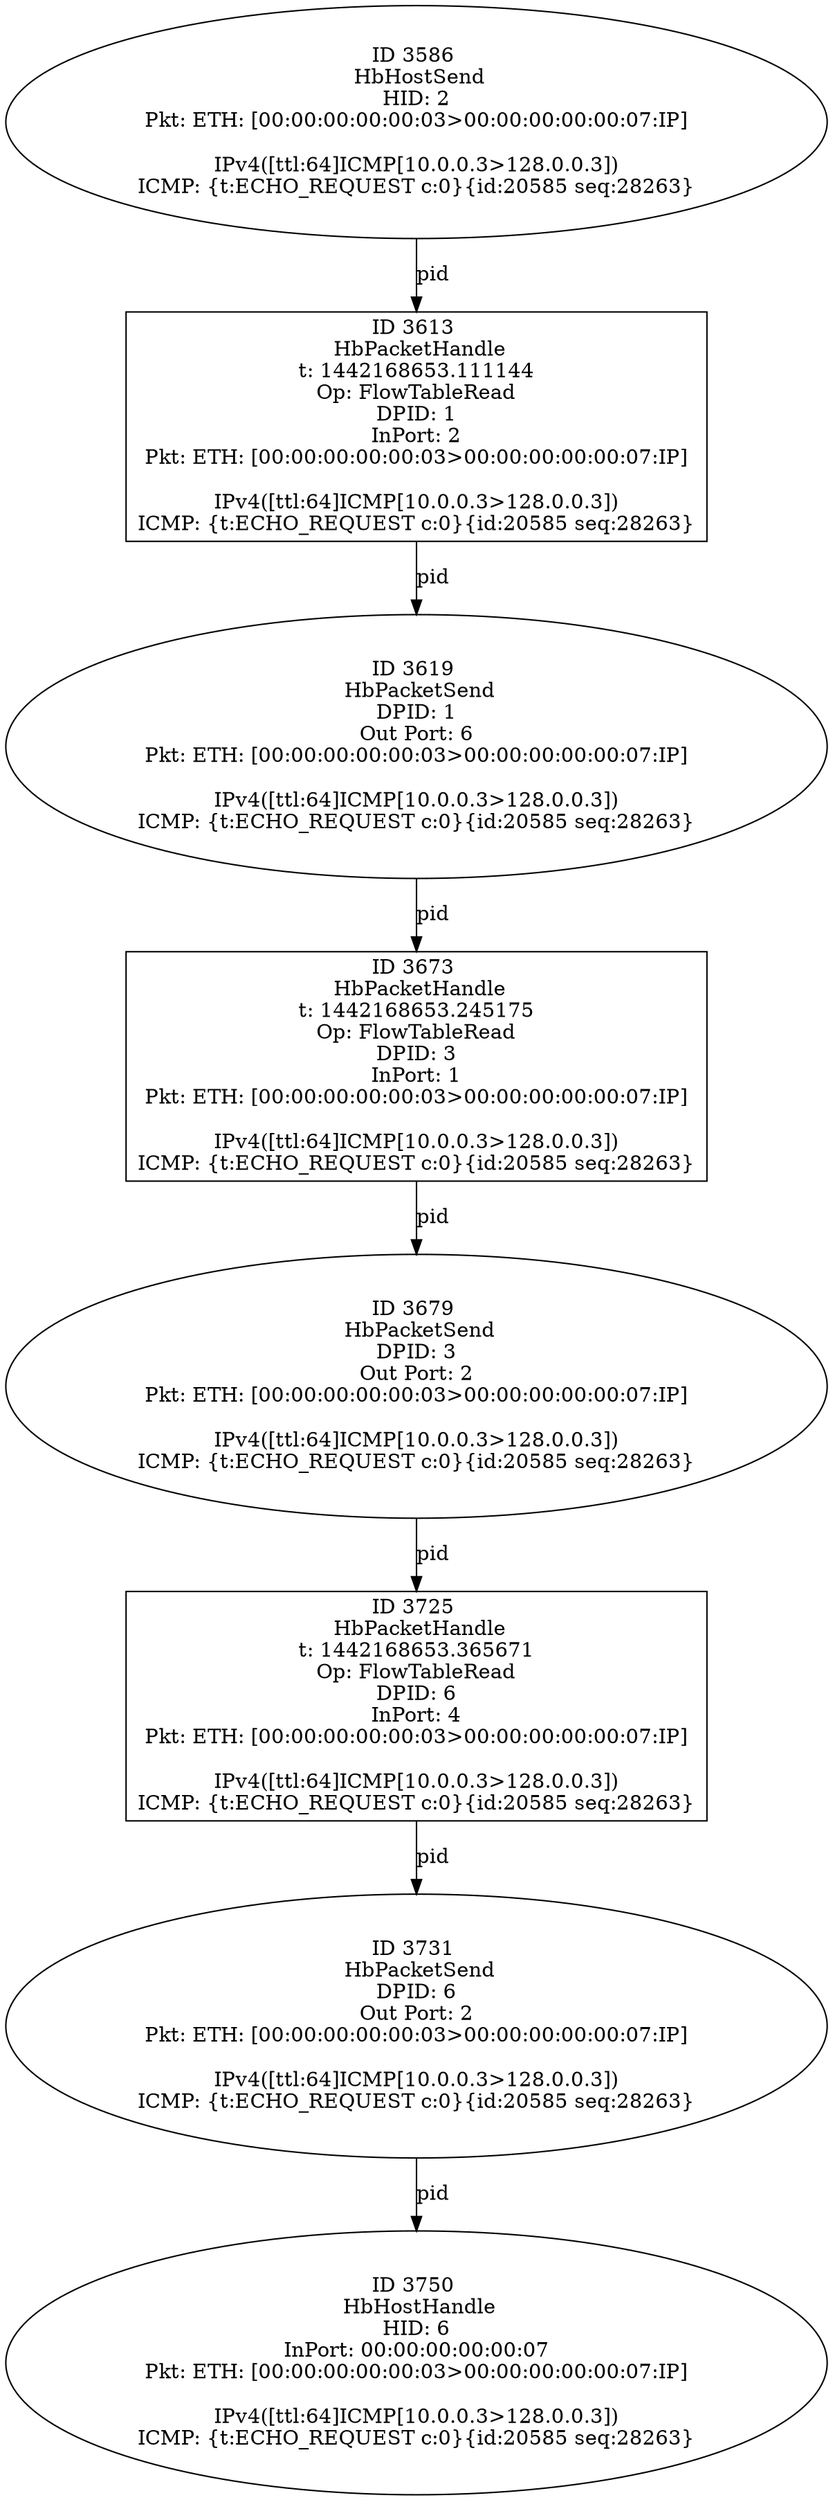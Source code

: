 strict digraph G {
3586 [shape=oval, event=<hb_events.HbHostSend object at 0x10af0ab10>, label="ID 3586 
 HbHostSend
HID: 2
Pkt: ETH: [00:00:00:00:00:03>00:00:00:00:00:07:IP]

IPv4([ttl:64]ICMP[10.0.0.3>128.0.0.3])
ICMP: {t:ECHO_REQUEST c:0}{id:20585 seq:28263}"];
3619 [shape=oval, event=<hb_events.HbPacketSend object at 0x10af18950>, label="ID 3619 
 HbPacketSend
DPID: 1
Out Port: 6
Pkt: ETH: [00:00:00:00:00:03>00:00:00:00:00:07:IP]

IPv4([ttl:64]ICMP[10.0.0.3>128.0.0.3])
ICMP: {t:ECHO_REQUEST c:0}{id:20585 seq:28263}"];
3750 [shape=oval, event=<hb_events.HbHostHandle object at 0x10af90850>, label="ID 3750 
 HbHostHandle
HID: 6
InPort: 00:00:00:00:00:07
Pkt: ETH: [00:00:00:00:00:03>00:00:00:00:00:07:IP]

IPv4([ttl:64]ICMP[10.0.0.3>128.0.0.3])
ICMP: {t:ECHO_REQUEST c:0}{id:20585 seq:28263}"];
3725 [shape=box, event=<hb_events.HbPacketHandle object at 0x10af7bd50>, label="ID 3725 
 HbPacketHandle
t: 1442168653.365671
Op: FlowTableRead
DPID: 6
InPort: 4
Pkt: ETH: [00:00:00:00:00:03>00:00:00:00:00:07:IP]

IPv4([ttl:64]ICMP[10.0.0.3>128.0.0.3])
ICMP: {t:ECHO_REQUEST c:0}{id:20585 seq:28263}"];
3731 [shape=oval, event=<hb_events.HbPacketSend object at 0x10af81a90>, label="ID 3731 
 HbPacketSend
DPID: 6
Out Port: 2
Pkt: ETH: [00:00:00:00:00:03>00:00:00:00:00:07:IP]

IPv4([ttl:64]ICMP[10.0.0.3>128.0.0.3])
ICMP: {t:ECHO_REQUEST c:0}{id:20585 seq:28263}"];
3673 [shape=box, event=<hb_events.HbPacketHandle object at 0x10af505d0>, label="ID 3673 
 HbPacketHandle
t: 1442168653.245175
Op: FlowTableRead
DPID: 3
InPort: 1
Pkt: ETH: [00:00:00:00:00:03>00:00:00:00:00:07:IP]

IPv4([ttl:64]ICMP[10.0.0.3>128.0.0.3])
ICMP: {t:ECHO_REQUEST c:0}{id:20585 seq:28263}"];
3679 [shape=oval, event=<hb_events.HbPacketSend object at 0x10af50a50>, label="ID 3679 
 HbPacketSend
DPID: 3
Out Port: 2
Pkt: ETH: [00:00:00:00:00:03>00:00:00:00:00:07:IP]

IPv4([ttl:64]ICMP[10.0.0.3>128.0.0.3])
ICMP: {t:ECHO_REQUEST c:0}{id:20585 seq:28263}"];
3613 [shape=box, event=<hb_events.HbPacketHandle object at 0x10af18590>, label="ID 3613 
 HbPacketHandle
t: 1442168653.111144
Op: FlowTableRead
DPID: 1
InPort: 2
Pkt: ETH: [00:00:00:00:00:03>00:00:00:00:00:07:IP]

IPv4([ttl:64]ICMP[10.0.0.3>128.0.0.3])
ICMP: {t:ECHO_REQUEST c:0}{id:20585 seq:28263}"];
3586 -> 3613  [rel=pid, label=pid];
3619 -> 3673  [rel=pid, label=pid];
3725 -> 3731  [rel=pid, label=pid];
3731 -> 3750  [rel=pid, label=pid];
3673 -> 3679  [rel=pid, label=pid];
3613 -> 3619  [rel=pid, label=pid];
3679 -> 3725  [rel=pid, label=pid];
}
